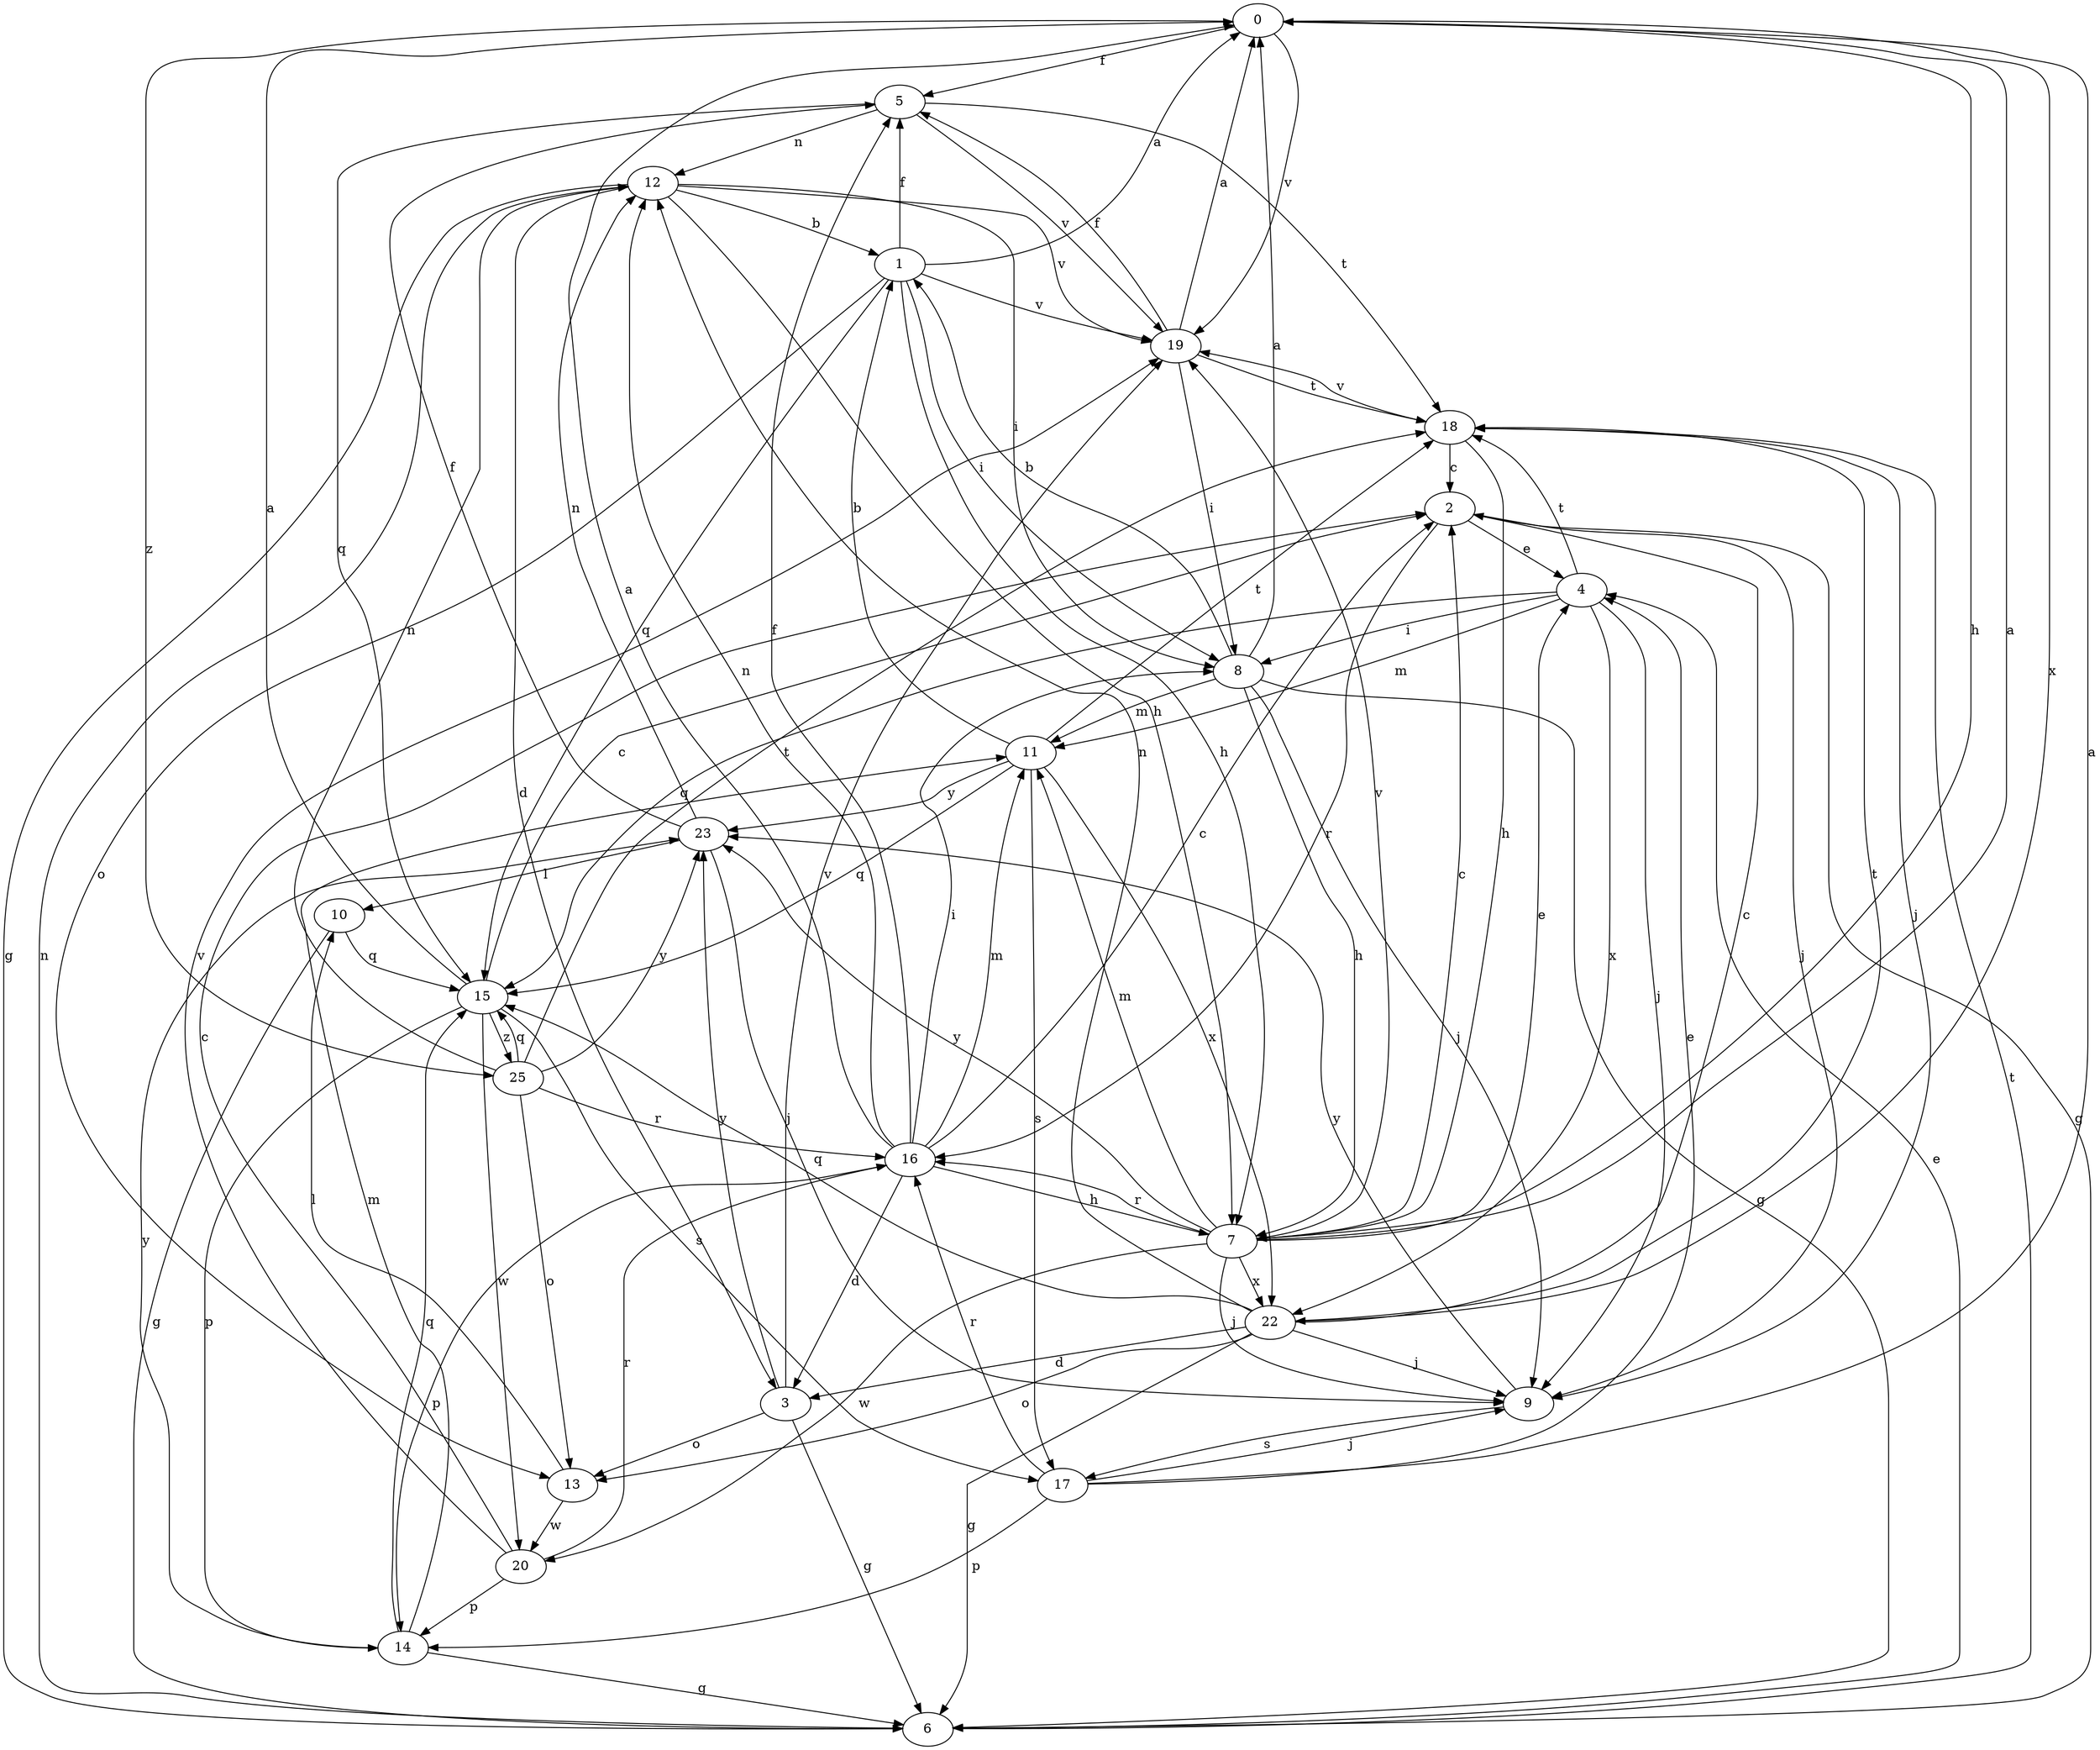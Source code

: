strict digraph  {
0;
1;
2;
3;
4;
5;
6;
7;
8;
9;
10;
11;
12;
13;
14;
15;
16;
17;
18;
19;
20;
22;
23;
25;
0 -> 5  [label=f];
0 -> 7  [label=h];
0 -> 19  [label=v];
0 -> 22  [label=x];
0 -> 25  [label=z];
1 -> 0  [label=a];
1 -> 5  [label=f];
1 -> 7  [label=h];
1 -> 8  [label=i];
1 -> 13  [label=o];
1 -> 15  [label=q];
1 -> 19  [label=v];
2 -> 4  [label=e];
2 -> 6  [label=g];
2 -> 9  [label=j];
2 -> 16  [label=r];
3 -> 6  [label=g];
3 -> 13  [label=o];
3 -> 19  [label=v];
3 -> 23  [label=y];
4 -> 8  [label=i];
4 -> 9  [label=j];
4 -> 11  [label=m];
4 -> 15  [label=q];
4 -> 18  [label=t];
4 -> 22  [label=x];
5 -> 12  [label=n];
5 -> 15  [label=q];
5 -> 18  [label=t];
5 -> 19  [label=v];
6 -> 4  [label=e];
6 -> 12  [label=n];
6 -> 18  [label=t];
7 -> 0  [label=a];
7 -> 2  [label=c];
7 -> 4  [label=e];
7 -> 9  [label=j];
7 -> 11  [label=m];
7 -> 16  [label=r];
7 -> 19  [label=v];
7 -> 20  [label=w];
7 -> 22  [label=x];
7 -> 23  [label=y];
8 -> 0  [label=a];
8 -> 1  [label=b];
8 -> 6  [label=g];
8 -> 7  [label=h];
8 -> 9  [label=j];
8 -> 11  [label=m];
9 -> 17  [label=s];
9 -> 23  [label=y];
10 -> 6  [label=g];
10 -> 15  [label=q];
11 -> 1  [label=b];
11 -> 15  [label=q];
11 -> 17  [label=s];
11 -> 18  [label=t];
11 -> 22  [label=x];
11 -> 23  [label=y];
12 -> 1  [label=b];
12 -> 3  [label=d];
12 -> 6  [label=g];
12 -> 7  [label=h];
12 -> 8  [label=i];
12 -> 19  [label=v];
13 -> 10  [label=l];
13 -> 20  [label=w];
14 -> 6  [label=g];
14 -> 11  [label=m];
14 -> 15  [label=q];
14 -> 23  [label=y];
15 -> 0  [label=a];
15 -> 2  [label=c];
15 -> 14  [label=p];
15 -> 17  [label=s];
15 -> 20  [label=w];
15 -> 25  [label=z];
16 -> 0  [label=a];
16 -> 2  [label=c];
16 -> 3  [label=d];
16 -> 5  [label=f];
16 -> 7  [label=h];
16 -> 8  [label=i];
16 -> 11  [label=m];
16 -> 12  [label=n];
16 -> 14  [label=p];
17 -> 0  [label=a];
17 -> 4  [label=e];
17 -> 9  [label=j];
17 -> 14  [label=p];
17 -> 16  [label=r];
18 -> 2  [label=c];
18 -> 7  [label=h];
18 -> 9  [label=j];
18 -> 19  [label=v];
19 -> 0  [label=a];
19 -> 5  [label=f];
19 -> 8  [label=i];
19 -> 18  [label=t];
20 -> 2  [label=c];
20 -> 14  [label=p];
20 -> 16  [label=r];
20 -> 19  [label=v];
22 -> 2  [label=c];
22 -> 3  [label=d];
22 -> 6  [label=g];
22 -> 9  [label=j];
22 -> 12  [label=n];
22 -> 13  [label=o];
22 -> 15  [label=q];
22 -> 18  [label=t];
23 -> 5  [label=f];
23 -> 9  [label=j];
23 -> 10  [label=l];
23 -> 12  [label=n];
25 -> 12  [label=n];
25 -> 13  [label=o];
25 -> 15  [label=q];
25 -> 16  [label=r];
25 -> 18  [label=t];
25 -> 23  [label=y];
}
